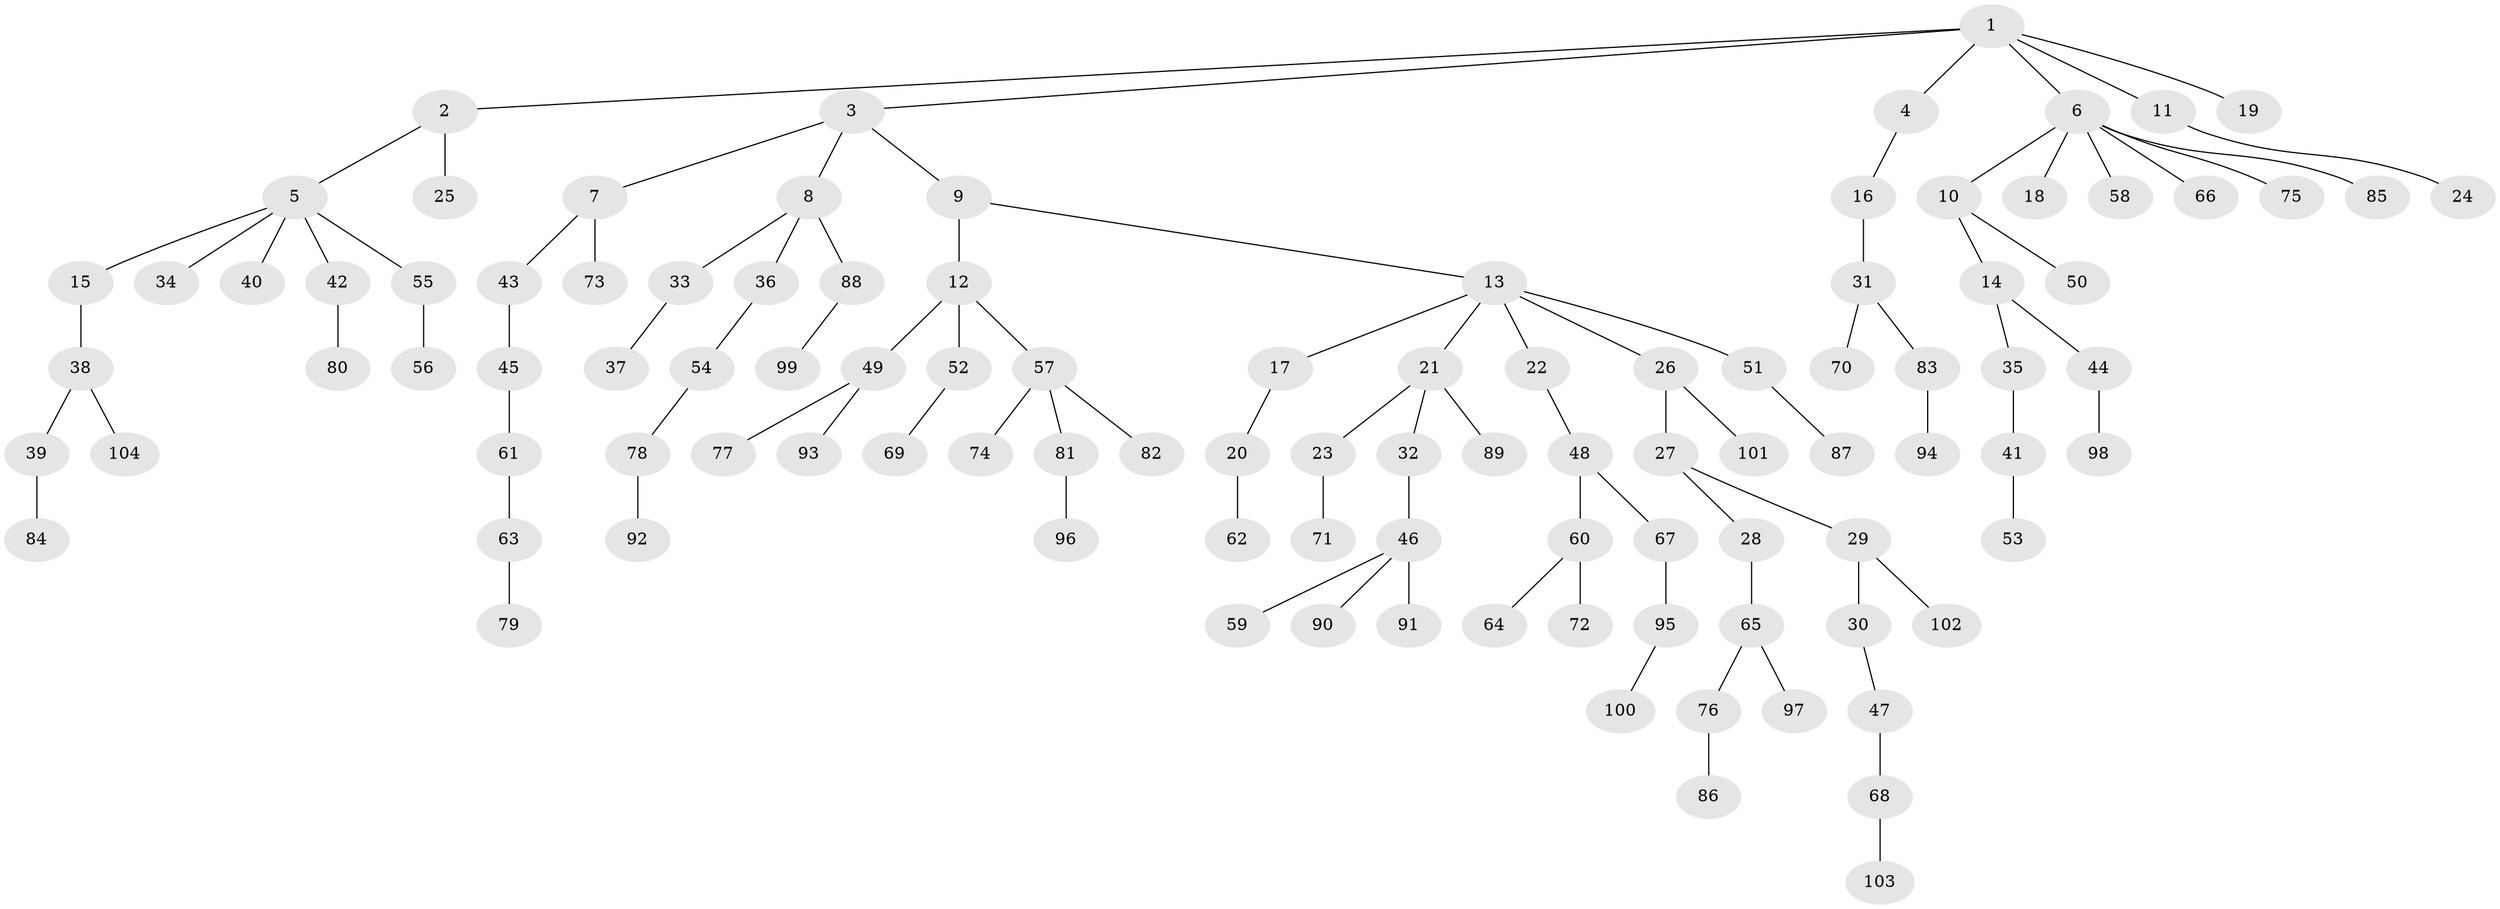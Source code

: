 // coarse degree distribution, {6: 0.028985507246376812, 2: 0.21739130434782608, 5: 0.028985507246376812, 3: 0.11594202898550725, 4: 0.057971014492753624, 7: 0.014492753623188406, 1: 0.5362318840579711}
// Generated by graph-tools (version 1.1) at 2025/24/03/03/25 07:24:06]
// undirected, 104 vertices, 103 edges
graph export_dot {
graph [start="1"]
  node [color=gray90,style=filled];
  1;
  2;
  3;
  4;
  5;
  6;
  7;
  8;
  9;
  10;
  11;
  12;
  13;
  14;
  15;
  16;
  17;
  18;
  19;
  20;
  21;
  22;
  23;
  24;
  25;
  26;
  27;
  28;
  29;
  30;
  31;
  32;
  33;
  34;
  35;
  36;
  37;
  38;
  39;
  40;
  41;
  42;
  43;
  44;
  45;
  46;
  47;
  48;
  49;
  50;
  51;
  52;
  53;
  54;
  55;
  56;
  57;
  58;
  59;
  60;
  61;
  62;
  63;
  64;
  65;
  66;
  67;
  68;
  69;
  70;
  71;
  72;
  73;
  74;
  75;
  76;
  77;
  78;
  79;
  80;
  81;
  82;
  83;
  84;
  85;
  86;
  87;
  88;
  89;
  90;
  91;
  92;
  93;
  94;
  95;
  96;
  97;
  98;
  99;
  100;
  101;
  102;
  103;
  104;
  1 -- 2;
  1 -- 3;
  1 -- 4;
  1 -- 6;
  1 -- 11;
  1 -- 19;
  2 -- 5;
  2 -- 25;
  3 -- 7;
  3 -- 8;
  3 -- 9;
  4 -- 16;
  5 -- 15;
  5 -- 34;
  5 -- 40;
  5 -- 42;
  5 -- 55;
  6 -- 10;
  6 -- 18;
  6 -- 58;
  6 -- 66;
  6 -- 75;
  6 -- 85;
  7 -- 43;
  7 -- 73;
  8 -- 33;
  8 -- 36;
  8 -- 88;
  9 -- 12;
  9 -- 13;
  10 -- 14;
  10 -- 50;
  11 -- 24;
  12 -- 49;
  12 -- 52;
  12 -- 57;
  13 -- 17;
  13 -- 21;
  13 -- 22;
  13 -- 26;
  13 -- 51;
  14 -- 35;
  14 -- 44;
  15 -- 38;
  16 -- 31;
  17 -- 20;
  20 -- 62;
  21 -- 23;
  21 -- 32;
  21 -- 89;
  22 -- 48;
  23 -- 71;
  26 -- 27;
  26 -- 101;
  27 -- 28;
  27 -- 29;
  28 -- 65;
  29 -- 30;
  29 -- 102;
  30 -- 47;
  31 -- 70;
  31 -- 83;
  32 -- 46;
  33 -- 37;
  35 -- 41;
  36 -- 54;
  38 -- 39;
  38 -- 104;
  39 -- 84;
  41 -- 53;
  42 -- 80;
  43 -- 45;
  44 -- 98;
  45 -- 61;
  46 -- 59;
  46 -- 90;
  46 -- 91;
  47 -- 68;
  48 -- 60;
  48 -- 67;
  49 -- 77;
  49 -- 93;
  51 -- 87;
  52 -- 69;
  54 -- 78;
  55 -- 56;
  57 -- 74;
  57 -- 81;
  57 -- 82;
  60 -- 64;
  60 -- 72;
  61 -- 63;
  63 -- 79;
  65 -- 76;
  65 -- 97;
  67 -- 95;
  68 -- 103;
  76 -- 86;
  78 -- 92;
  81 -- 96;
  83 -- 94;
  88 -- 99;
  95 -- 100;
}
